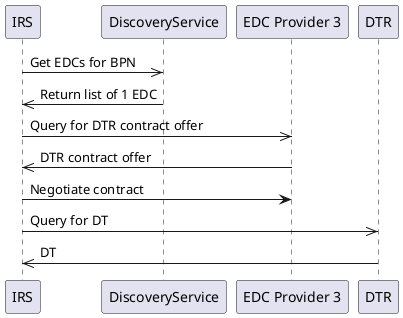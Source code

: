@startuml
participant IRS
participant DiscoveryService
participant "EDC Provider 3" as EDCProvider3
participant DTR

IRS ->> DiscoveryService: Get EDCs for BPN
DiscoveryService ->> IRS: Return list of 1 EDC
IRS ->> EDCProvider3: Query for DTR contract offer
EDCProvider3 ->> IRS: DTR contract offer
IRS -> EDCProvider3: Negotiate contract
IRS ->> DTR: Query for DT
DTR ->> IRS: DT
@enduml
